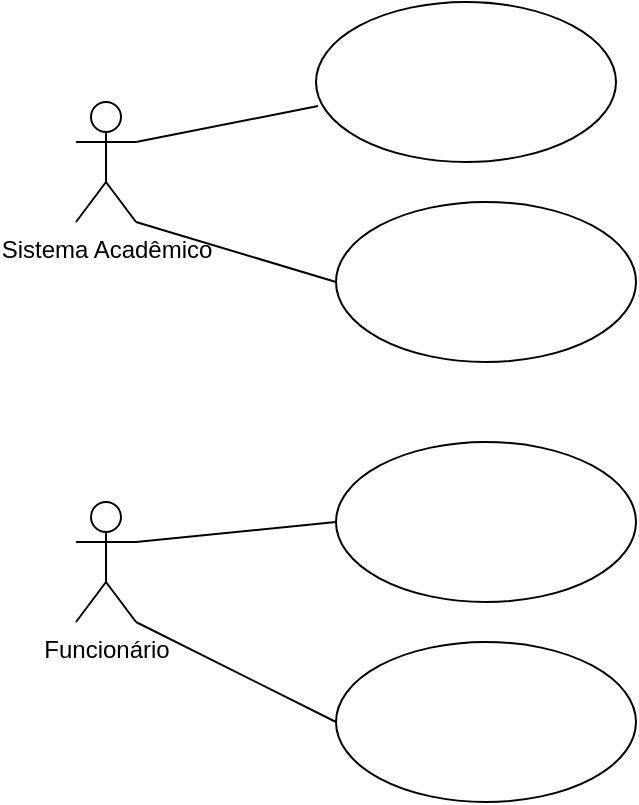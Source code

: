 <mxfile version="13.6.6" type="github">
  <diagram id="vrw9sYubxmDZEDmXsa27" name="Page-1">
    <mxGraphModel dx="440" dy="452" grid="1" gridSize="10" guides="1" tooltips="1" connect="1" arrows="1" fold="1" page="1" pageScale="1" pageWidth="827" pageHeight="1169" math="0" shadow="0">
      <root>
        <mxCell id="0" />
        <mxCell id="1" parent="0" />
        <mxCell id="VmnwJP8SEG0VSlNGqGaP-1" value="&lt;div&gt;Sistema Acadêmico&lt;/div&gt;" style="shape=umlActor;verticalLabelPosition=bottom;verticalAlign=top;html=1;outlineConnect=0;" vertex="1" parent="1">
          <mxGeometry x="40" y="60" width="30" height="60" as="geometry" />
        </mxCell>
        <mxCell id="VmnwJP8SEG0VSlNGqGaP-2" value="Funcionário" style="shape=umlActor;verticalLabelPosition=bottom;verticalAlign=top;html=1;outlineConnect=0;" vertex="1" parent="1">
          <mxGeometry x="40" y="260" width="30" height="60" as="geometry" />
        </mxCell>
        <mxCell id="VmnwJP8SEG0VSlNGqGaP-3" value="" style="ellipse;whiteSpace=wrap;html=1;" vertex="1" parent="1">
          <mxGeometry x="160" y="10" width="150" height="80" as="geometry" />
        </mxCell>
        <mxCell id="VmnwJP8SEG0VSlNGqGaP-4" value="" style="ellipse;whiteSpace=wrap;html=1;" vertex="1" parent="1">
          <mxGeometry x="170" y="110" width="150" height="80" as="geometry" />
        </mxCell>
        <mxCell id="VmnwJP8SEG0VSlNGqGaP-5" value="" style="ellipse;whiteSpace=wrap;html=1;" vertex="1" parent="1">
          <mxGeometry x="170" y="230" width="150" height="80" as="geometry" />
        </mxCell>
        <mxCell id="VmnwJP8SEG0VSlNGqGaP-6" value="" style="ellipse;whiteSpace=wrap;html=1;" vertex="1" parent="1">
          <mxGeometry x="170" y="330" width="150" height="80" as="geometry" />
        </mxCell>
        <mxCell id="VmnwJP8SEG0VSlNGqGaP-7" value="" style="endArrow=none;html=1;exitX=1;exitY=0.333;exitDx=0;exitDy=0;exitPerimeter=0;entryX=0.007;entryY=0.65;entryDx=0;entryDy=0;entryPerimeter=0;" edge="1" parent="1" source="VmnwJP8SEG0VSlNGqGaP-1" target="VmnwJP8SEG0VSlNGqGaP-3">
          <mxGeometry width="50" height="50" relative="1" as="geometry">
            <mxPoint x="120" y="100" as="sourcePoint" />
            <mxPoint x="160" y="50" as="targetPoint" />
          </mxGeometry>
        </mxCell>
        <mxCell id="VmnwJP8SEG0VSlNGqGaP-8" value="" style="endArrow=none;html=1;entryX=0;entryY=0.5;entryDx=0;entryDy=0;exitX=1;exitY=1;exitDx=0;exitDy=0;exitPerimeter=0;" edge="1" parent="1" source="VmnwJP8SEG0VSlNGqGaP-1" target="VmnwJP8SEG0VSlNGqGaP-4">
          <mxGeometry width="50" height="50" relative="1" as="geometry">
            <mxPoint x="170" y="260" as="sourcePoint" />
            <mxPoint x="220" y="210" as="targetPoint" />
          </mxGeometry>
        </mxCell>
        <mxCell id="VmnwJP8SEG0VSlNGqGaP-10" value="" style="endArrow=none;html=1;entryX=0;entryY=0.5;entryDx=0;entryDy=0;exitX=1;exitY=0.333;exitDx=0;exitDy=0;exitPerimeter=0;" edge="1" parent="1" source="VmnwJP8SEG0VSlNGqGaP-2" target="VmnwJP8SEG0VSlNGqGaP-5">
          <mxGeometry width="50" height="50" relative="1" as="geometry">
            <mxPoint x="120" y="315" as="sourcePoint" />
            <mxPoint x="170" y="265" as="targetPoint" />
          </mxGeometry>
        </mxCell>
        <mxCell id="VmnwJP8SEG0VSlNGqGaP-11" value="" style="endArrow=none;html=1;entryX=0;entryY=0.5;entryDx=0;entryDy=0;exitX=1;exitY=1;exitDx=0;exitDy=0;exitPerimeter=0;" edge="1" parent="1" source="VmnwJP8SEG0VSlNGqGaP-2" target="VmnwJP8SEG0VSlNGqGaP-6">
          <mxGeometry width="50" height="50" relative="1" as="geometry">
            <mxPoint x="70" y="320" as="sourcePoint" />
            <mxPoint x="120" y="270" as="targetPoint" />
          </mxGeometry>
        </mxCell>
      </root>
    </mxGraphModel>
  </diagram>
</mxfile>
